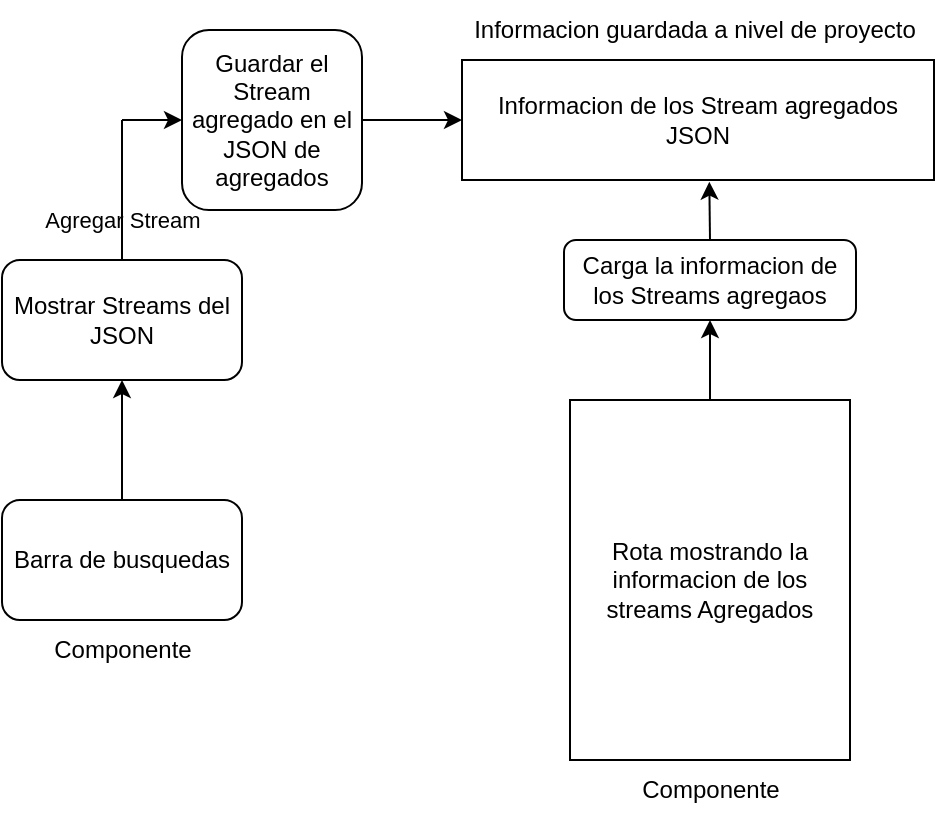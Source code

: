 <mxfile version="26.0.9">
  <diagram name="Página-1" id="PtNuusRS0LqweyJds3o1">
    <mxGraphModel dx="840" dy="497" grid="1" gridSize="10" guides="1" tooltips="1" connect="1" arrows="1" fold="1" page="1" pageScale="1" pageWidth="827" pageHeight="1169" math="0" shadow="0">
      <root>
        <mxCell id="0" />
        <mxCell id="1" parent="0" />
        <mxCell id="28aUC52iTGoK-4cEr99k-1" value="Informacion de los Stream agregados&lt;div&gt;JSON&lt;/div&gt;" style="rounded=0;whiteSpace=wrap;html=1;" vertex="1" parent="1">
          <mxGeometry x="290" y="170" width="236" height="60" as="geometry" />
        </mxCell>
        <mxCell id="28aUC52iTGoK-4cEr99k-2" value="Barra de busquedas" style="rounded=1;whiteSpace=wrap;html=1;" vertex="1" parent="1">
          <mxGeometry x="60" y="390" width="120" height="60" as="geometry" />
        </mxCell>
        <mxCell id="28aUC52iTGoK-4cEr99k-3" value="" style="endArrow=classic;html=1;rounded=0;exitX=0.5;exitY=0;exitDx=0;exitDy=0;" edge="1" parent="1" source="28aUC52iTGoK-4cEr99k-2">
          <mxGeometry width="50" height="50" relative="1" as="geometry">
            <mxPoint x="180" y="390" as="sourcePoint" />
            <mxPoint x="120" y="330" as="targetPoint" />
          </mxGeometry>
        </mxCell>
        <mxCell id="28aUC52iTGoK-4cEr99k-4" value="Agregar Stream" style="edgeLabel;html=1;align=center;verticalAlign=middle;resizable=0;points=[];" vertex="1" connectable="0" parent="28aUC52iTGoK-4cEr99k-3">
          <mxGeometry x="0.007" y="1" relative="1" as="geometry">
            <mxPoint x="1" y="-110" as="offset" />
          </mxGeometry>
        </mxCell>
        <mxCell id="28aUC52iTGoK-4cEr99k-6" value="Mostrar Streams del JSON" style="rounded=1;whiteSpace=wrap;html=1;" vertex="1" parent="1">
          <mxGeometry x="60" y="270" width="120" height="60" as="geometry" />
        </mxCell>
        <mxCell id="28aUC52iTGoK-4cEr99k-7" value="" style="endArrow=none;html=1;rounded=0;" edge="1" parent="1">
          <mxGeometry width="50" height="50" relative="1" as="geometry">
            <mxPoint x="120" y="270" as="sourcePoint" />
            <mxPoint x="120" y="200" as="targetPoint" />
          </mxGeometry>
        </mxCell>
        <mxCell id="28aUC52iTGoK-4cEr99k-9" value="" style="endArrow=classic;html=1;rounded=0;" edge="1" parent="1" source="28aUC52iTGoK-4cEr99k-21">
          <mxGeometry width="50" height="50" relative="1" as="geometry">
            <mxPoint x="120" y="200" as="sourcePoint" />
            <mxPoint x="290" y="200" as="targetPoint" />
          </mxGeometry>
        </mxCell>
        <mxCell id="28aUC52iTGoK-4cEr99k-13" value="Rota mostrando la informacion de los streams Agregados" style="rounded=0;whiteSpace=wrap;html=1;" vertex="1" parent="1">
          <mxGeometry x="344" y="340" width="140" height="180" as="geometry" />
        </mxCell>
        <mxCell id="28aUC52iTGoK-4cEr99k-14" value="" style="endArrow=classic;html=1;rounded=0;" edge="1" parent="1">
          <mxGeometry width="50" height="50" relative="1" as="geometry">
            <mxPoint x="414" y="340" as="sourcePoint" />
            <mxPoint x="414" y="300" as="targetPoint" />
          </mxGeometry>
        </mxCell>
        <mxCell id="28aUC52iTGoK-4cEr99k-15" value="Carga la informacion de los Streams agregaos" style="rounded=1;whiteSpace=wrap;html=1;" vertex="1" parent="1">
          <mxGeometry x="341" y="260" width="146" height="40" as="geometry" />
        </mxCell>
        <mxCell id="28aUC52iTGoK-4cEr99k-16" value="" style="endArrow=classic;html=1;rounded=0;exitX=0.5;exitY=0;exitDx=0;exitDy=0;entryX=0.524;entryY=1.014;entryDx=0;entryDy=0;entryPerimeter=0;" edge="1" parent="1" source="28aUC52iTGoK-4cEr99k-15" target="28aUC52iTGoK-4cEr99k-1">
          <mxGeometry width="50" height="50" relative="1" as="geometry">
            <mxPoint x="390" y="350" as="sourcePoint" />
            <mxPoint x="408" y="230" as="targetPoint" />
          </mxGeometry>
        </mxCell>
        <mxCell id="28aUC52iTGoK-4cEr99k-18" value="Componente" style="text;html=1;align=center;verticalAlign=middle;resizable=0;points=[];autosize=1;strokeColor=none;fillColor=none;" vertex="1" parent="1">
          <mxGeometry x="75" y="450" width="90" height="30" as="geometry" />
        </mxCell>
        <mxCell id="28aUC52iTGoK-4cEr99k-19" value="Componente" style="text;html=1;align=center;verticalAlign=middle;resizable=0;points=[];autosize=1;strokeColor=none;fillColor=none;" vertex="1" parent="1">
          <mxGeometry x="369" y="520" width="90" height="30" as="geometry" />
        </mxCell>
        <mxCell id="28aUC52iTGoK-4cEr99k-20" value="Informacion guardada a nivel de proyecto" style="text;html=1;align=center;verticalAlign=middle;resizable=0;points=[];autosize=1;strokeColor=none;fillColor=none;" vertex="1" parent="1">
          <mxGeometry x="286" y="140" width="240" height="30" as="geometry" />
        </mxCell>
        <mxCell id="28aUC52iTGoK-4cEr99k-22" value="" style="endArrow=classic;html=1;rounded=0;" edge="1" parent="1" target="28aUC52iTGoK-4cEr99k-21">
          <mxGeometry width="50" height="50" relative="1" as="geometry">
            <mxPoint x="120" y="200" as="sourcePoint" />
            <mxPoint x="290" y="200" as="targetPoint" />
          </mxGeometry>
        </mxCell>
        <mxCell id="28aUC52iTGoK-4cEr99k-21" value="Guardar el Stream agregado en el JSON de agregados" style="rounded=1;whiteSpace=wrap;html=1;" vertex="1" parent="1">
          <mxGeometry x="150" y="155" width="90" height="90" as="geometry" />
        </mxCell>
      </root>
    </mxGraphModel>
  </diagram>
</mxfile>

